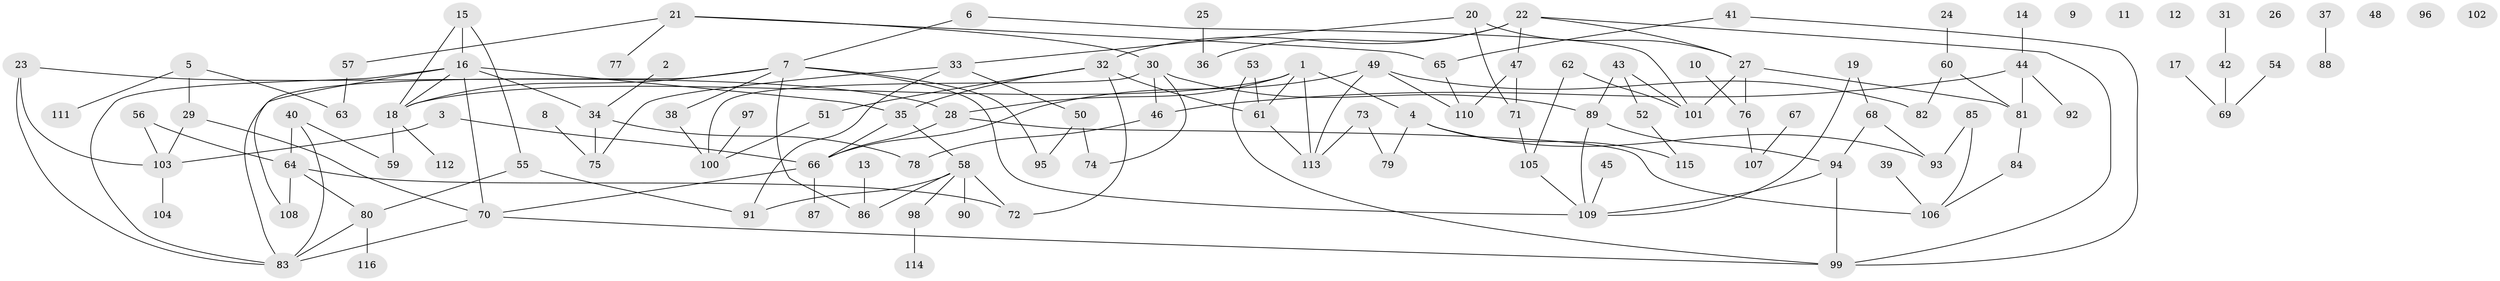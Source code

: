// Generated by graph-tools (version 1.1) at 2025/33/03/09/25 02:33:45]
// undirected, 116 vertices, 154 edges
graph export_dot {
graph [start="1"]
  node [color=gray90,style=filled];
  1;
  2;
  3;
  4;
  5;
  6;
  7;
  8;
  9;
  10;
  11;
  12;
  13;
  14;
  15;
  16;
  17;
  18;
  19;
  20;
  21;
  22;
  23;
  24;
  25;
  26;
  27;
  28;
  29;
  30;
  31;
  32;
  33;
  34;
  35;
  36;
  37;
  38;
  39;
  40;
  41;
  42;
  43;
  44;
  45;
  46;
  47;
  48;
  49;
  50;
  51;
  52;
  53;
  54;
  55;
  56;
  57;
  58;
  59;
  60;
  61;
  62;
  63;
  64;
  65;
  66;
  67;
  68;
  69;
  70;
  71;
  72;
  73;
  74;
  75;
  76;
  77;
  78;
  79;
  80;
  81;
  82;
  83;
  84;
  85;
  86;
  87;
  88;
  89;
  90;
  91;
  92;
  93;
  94;
  95;
  96;
  97;
  98;
  99;
  100;
  101;
  102;
  103;
  104;
  105;
  106;
  107;
  108;
  109;
  110;
  111;
  112;
  113;
  114;
  115;
  116;
  1 -- 4;
  1 -- 18;
  1 -- 28;
  1 -- 61;
  1 -- 113;
  2 -- 34;
  3 -- 66;
  3 -- 103;
  4 -- 79;
  4 -- 93;
  4 -- 115;
  5 -- 29;
  5 -- 63;
  5 -- 111;
  6 -- 7;
  6 -- 101;
  7 -- 18;
  7 -- 38;
  7 -- 83;
  7 -- 86;
  7 -- 95;
  7 -- 109;
  8 -- 75;
  10 -- 76;
  13 -- 86;
  14 -- 44;
  15 -- 16;
  15 -- 18;
  15 -- 55;
  16 -- 18;
  16 -- 34;
  16 -- 35;
  16 -- 70;
  16 -- 83;
  16 -- 108;
  17 -- 69;
  18 -- 59;
  18 -- 112;
  19 -- 68;
  19 -- 109;
  20 -- 27;
  20 -- 33;
  20 -- 71;
  21 -- 30;
  21 -- 57;
  21 -- 65;
  21 -- 77;
  22 -- 27;
  22 -- 32;
  22 -- 36;
  22 -- 47;
  22 -- 99;
  23 -- 28;
  23 -- 83;
  23 -- 103;
  24 -- 60;
  25 -- 36;
  27 -- 76;
  27 -- 81;
  27 -- 101;
  28 -- 66;
  28 -- 106;
  29 -- 70;
  29 -- 103;
  30 -- 46;
  30 -- 74;
  30 -- 89;
  30 -- 100;
  31 -- 42;
  32 -- 35;
  32 -- 51;
  32 -- 61;
  32 -- 72;
  33 -- 50;
  33 -- 75;
  33 -- 91;
  34 -- 75;
  34 -- 78;
  35 -- 58;
  35 -- 66;
  37 -- 88;
  38 -- 100;
  39 -- 106;
  40 -- 59;
  40 -- 64;
  40 -- 83;
  41 -- 65;
  41 -- 99;
  42 -- 69;
  43 -- 52;
  43 -- 89;
  43 -- 101;
  44 -- 46;
  44 -- 81;
  44 -- 92;
  45 -- 109;
  46 -- 78;
  47 -- 71;
  47 -- 110;
  49 -- 66;
  49 -- 82;
  49 -- 110;
  49 -- 113;
  50 -- 74;
  50 -- 95;
  51 -- 100;
  52 -- 115;
  53 -- 61;
  53 -- 99;
  54 -- 69;
  55 -- 80;
  55 -- 91;
  56 -- 64;
  56 -- 103;
  57 -- 63;
  58 -- 72;
  58 -- 86;
  58 -- 90;
  58 -- 91;
  58 -- 98;
  60 -- 81;
  60 -- 82;
  61 -- 113;
  62 -- 101;
  62 -- 105;
  64 -- 72;
  64 -- 80;
  64 -- 108;
  65 -- 110;
  66 -- 70;
  66 -- 87;
  67 -- 107;
  68 -- 93;
  68 -- 94;
  70 -- 83;
  70 -- 99;
  71 -- 105;
  73 -- 79;
  73 -- 113;
  76 -- 107;
  80 -- 83;
  80 -- 116;
  81 -- 84;
  84 -- 106;
  85 -- 93;
  85 -- 106;
  89 -- 94;
  89 -- 109;
  94 -- 99;
  94 -- 109;
  97 -- 100;
  98 -- 114;
  103 -- 104;
  105 -- 109;
}
